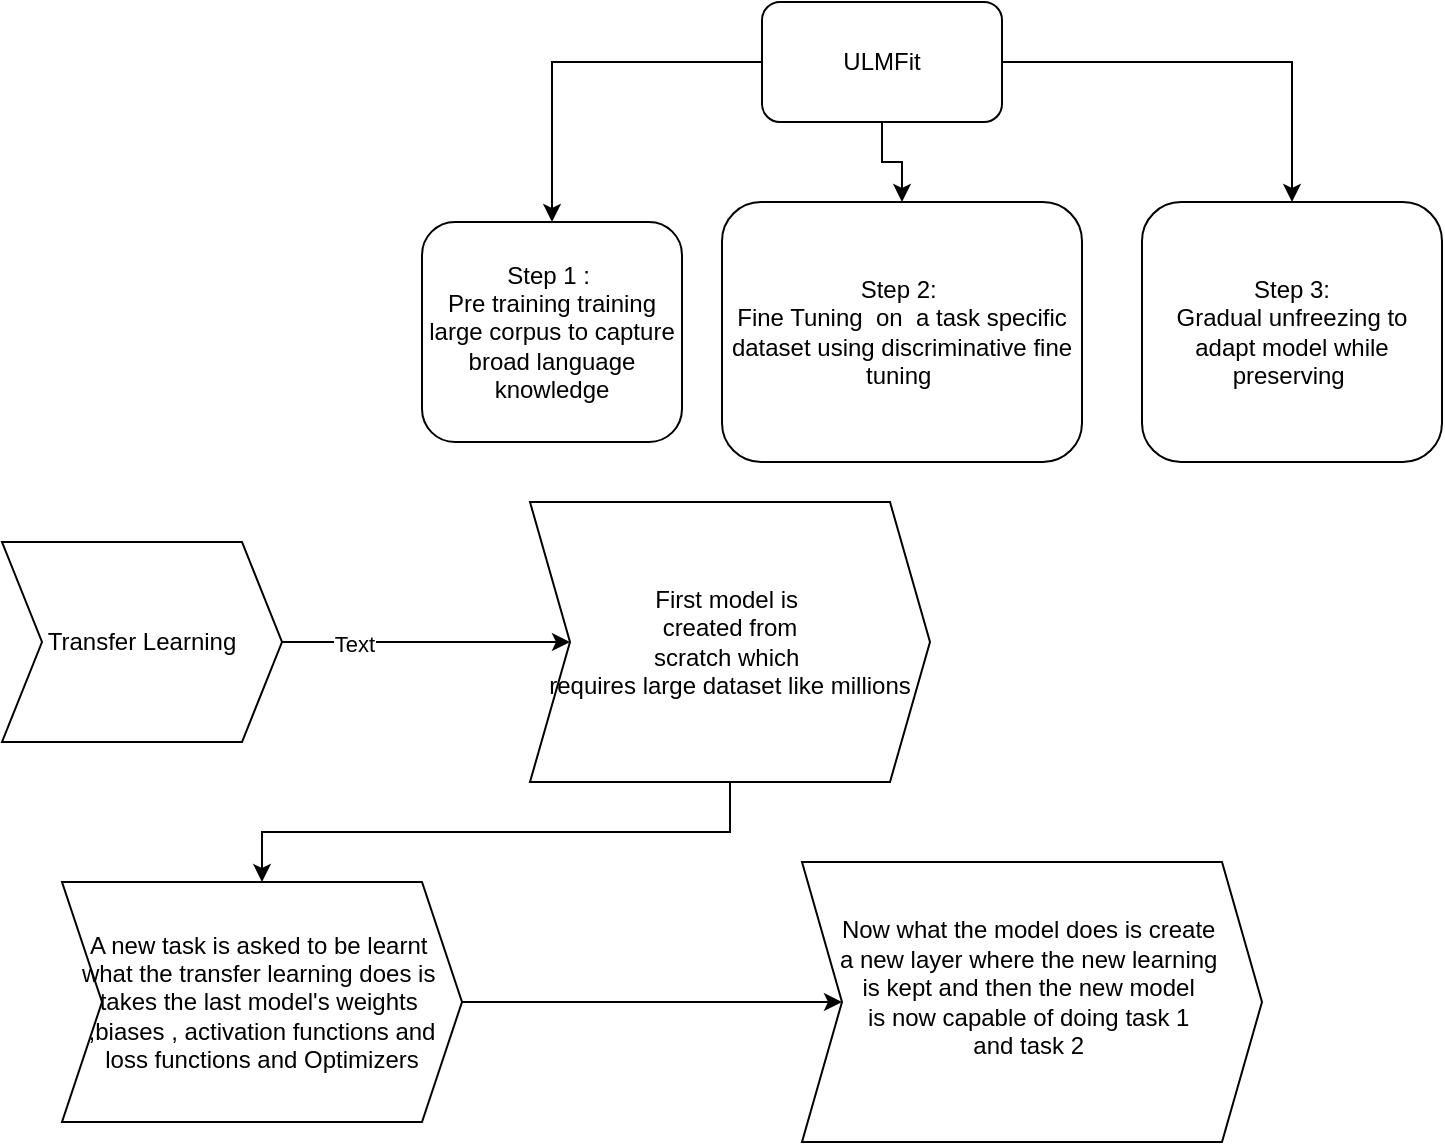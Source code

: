 <mxfile version="26.1.3">
  <diagram name="Page-1" id="niKij2x4i4lBxyainWf-">
    <mxGraphModel dx="1614" dy="699" grid="1" gridSize="10" guides="1" tooltips="1" connect="1" arrows="1" fold="1" page="1" pageScale="1" pageWidth="827" pageHeight="1169" math="0" shadow="0">
      <root>
        <mxCell id="0" />
        <mxCell id="1" parent="0" />
        <mxCell id="G7eaZMndY8j_dLDffPqd-3" value="" style="edgeStyle=orthogonalEdgeStyle;rounded=0;orthogonalLoop=1;jettySize=auto;html=1;" edge="1" parent="1" source="G7eaZMndY8j_dLDffPqd-1" target="G7eaZMndY8j_dLDffPqd-2">
          <mxGeometry relative="1" as="geometry" />
        </mxCell>
        <mxCell id="G7eaZMndY8j_dLDffPqd-5" value="" style="edgeStyle=orthogonalEdgeStyle;rounded=0;orthogonalLoop=1;jettySize=auto;html=1;" edge="1" parent="1" source="G7eaZMndY8j_dLDffPqd-1" target="G7eaZMndY8j_dLDffPqd-4">
          <mxGeometry relative="1" as="geometry" />
        </mxCell>
        <mxCell id="G7eaZMndY8j_dLDffPqd-7" value="" style="edgeStyle=orthogonalEdgeStyle;rounded=0;orthogonalLoop=1;jettySize=auto;html=1;" edge="1" parent="1" source="G7eaZMndY8j_dLDffPqd-1" target="G7eaZMndY8j_dLDffPqd-6">
          <mxGeometry relative="1" as="geometry" />
        </mxCell>
        <mxCell id="G7eaZMndY8j_dLDffPqd-1" value="ULMFit" style="rounded=1;whiteSpace=wrap;html=1;" vertex="1" parent="1">
          <mxGeometry x="330" y="70" width="120" height="60" as="geometry" />
        </mxCell>
        <mxCell id="G7eaZMndY8j_dLDffPqd-2" value="Step 1 :&amp;nbsp;&lt;div&gt;Pre training training large corpus to capture broad language knowledge&lt;/div&gt;" style="whiteSpace=wrap;html=1;rounded=1;" vertex="1" parent="1">
          <mxGeometry x="160" y="180" width="130" height="110" as="geometry" />
        </mxCell>
        <mxCell id="G7eaZMndY8j_dLDffPqd-4" value="&lt;div&gt;Step 2:&amp;nbsp;&lt;/div&gt;Fine Tuning&amp;nbsp; on&amp;nbsp; a task specific dataset using discriminative fine tuning&amp;nbsp;" style="whiteSpace=wrap;html=1;rounded=1;" vertex="1" parent="1">
          <mxGeometry x="310" y="170" width="180" height="130" as="geometry" />
        </mxCell>
        <mxCell id="G7eaZMndY8j_dLDffPqd-6" value="&lt;div&gt;Step 3:&lt;/div&gt;Gradual unfreezing to adapt model while preserving&amp;nbsp;" style="rounded=1;whiteSpace=wrap;html=1;" vertex="1" parent="1">
          <mxGeometry x="520" y="170" width="150" height="130" as="geometry" />
        </mxCell>
        <mxCell id="G7eaZMndY8j_dLDffPqd-13" value="" style="edgeStyle=orthogonalEdgeStyle;rounded=0;orthogonalLoop=1;jettySize=auto;html=1;exitX=1;exitY=0.5;exitDx=0;exitDy=0;" edge="1" parent="1" source="G7eaZMndY8j_dLDffPqd-11" target="G7eaZMndY8j_dLDffPqd-12">
          <mxGeometry relative="1" as="geometry" />
        </mxCell>
        <mxCell id="G7eaZMndY8j_dLDffPqd-20" value="Text" style="edgeLabel;html=1;align=center;verticalAlign=middle;resizable=0;points=[];" vertex="1" connectable="0" parent="G7eaZMndY8j_dLDffPqd-13">
          <mxGeometry x="-0.503" y="-1" relative="1" as="geometry">
            <mxPoint as="offset" />
          </mxGeometry>
        </mxCell>
        <mxCell id="G7eaZMndY8j_dLDffPqd-11" value="Transfer Learning" style="shape=step;perimeter=stepPerimeter;whiteSpace=wrap;html=1;fixedSize=1;" vertex="1" parent="1">
          <mxGeometry x="-50" y="340" width="140" height="100" as="geometry" />
        </mxCell>
        <mxCell id="G7eaZMndY8j_dLDffPqd-15" value="" style="edgeStyle=orthogonalEdgeStyle;rounded=0;orthogonalLoop=1;jettySize=auto;html=1;exitX=0.5;exitY=1;exitDx=0;exitDy=0;" edge="1" parent="1" source="G7eaZMndY8j_dLDffPqd-12" target="G7eaZMndY8j_dLDffPqd-14">
          <mxGeometry relative="1" as="geometry" />
        </mxCell>
        <mxCell id="G7eaZMndY8j_dLDffPqd-12" value="First model is&amp;nbsp;&lt;div&gt;created from&lt;/div&gt;&lt;div&gt;scratch which&amp;nbsp;&lt;/div&gt;&lt;div&gt;requires large dataset like millions&lt;/div&gt;" style="shape=step;perimeter=stepPerimeter;whiteSpace=wrap;html=1;fixedSize=1;" vertex="1" parent="1">
          <mxGeometry x="214" y="320" width="200" height="140" as="geometry" />
        </mxCell>
        <mxCell id="G7eaZMndY8j_dLDffPqd-22" value="" style="edgeStyle=orthogonalEdgeStyle;rounded=0;orthogonalLoop=1;jettySize=auto;html=1;" edge="1" parent="1" source="G7eaZMndY8j_dLDffPqd-14" target="G7eaZMndY8j_dLDffPqd-16">
          <mxGeometry relative="1" as="geometry" />
        </mxCell>
        <mxCell id="G7eaZMndY8j_dLDffPqd-14" value="A new task is asked to be learnt&amp;nbsp;&lt;div&gt;what the transfer learning does is&amp;nbsp;&lt;/div&gt;&lt;div&gt;takes the last model&#39;s weights&amp;nbsp;&lt;/div&gt;&lt;div&gt;,biases , activation functions and loss functions and Optimizers&lt;/div&gt;" style="shape=step;perimeter=stepPerimeter;whiteSpace=wrap;html=1;fixedSize=1;" vertex="1" parent="1">
          <mxGeometry x="-20" y="510" width="200" height="120" as="geometry" />
        </mxCell>
        <mxCell id="G7eaZMndY8j_dLDffPqd-16" value="Now what the model does is create&amp;nbsp;&lt;div&gt;a new layer where the new learning&amp;nbsp;&lt;/div&gt;&lt;div&gt;is kept and then the new model&amp;nbsp;&lt;/div&gt;&lt;div&gt;is now capable of doing task 1&amp;nbsp;&lt;/div&gt;&lt;div&gt;and task 2&amp;nbsp;&lt;/div&gt;&lt;div&gt;&lt;br&gt;&lt;/div&gt;" style="shape=step;perimeter=stepPerimeter;whiteSpace=wrap;html=1;fixedSize=1;" vertex="1" parent="1">
          <mxGeometry x="350" y="500" width="230" height="140" as="geometry" />
        </mxCell>
      </root>
    </mxGraphModel>
  </diagram>
</mxfile>
